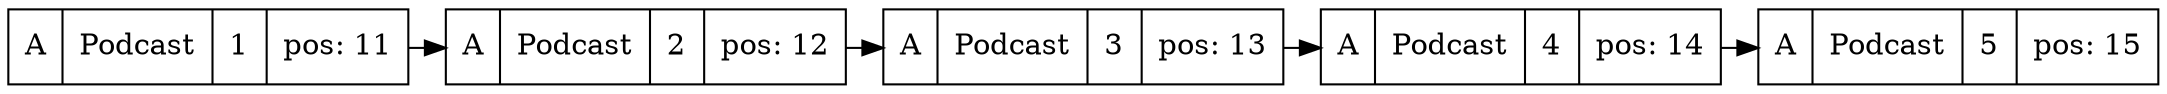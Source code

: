 digraph G{
node[shape="box" shape="record"]
graph[splines="ortho"]
node10[label="A|Podcast|1|pos: 11"];
node10->node11;
node11[label="A|Podcast|2|pos: 12"];
node11->node12;
node12[label="A|Podcast|3|pos: 13"];
node12->node13;
node13[label="A|Podcast|4|pos: 14"];
node13->node14;
node14[label="A|Podcast|5|pos: 15"];
{rank="same"; node10; node11; node12; node13; node14}
}
